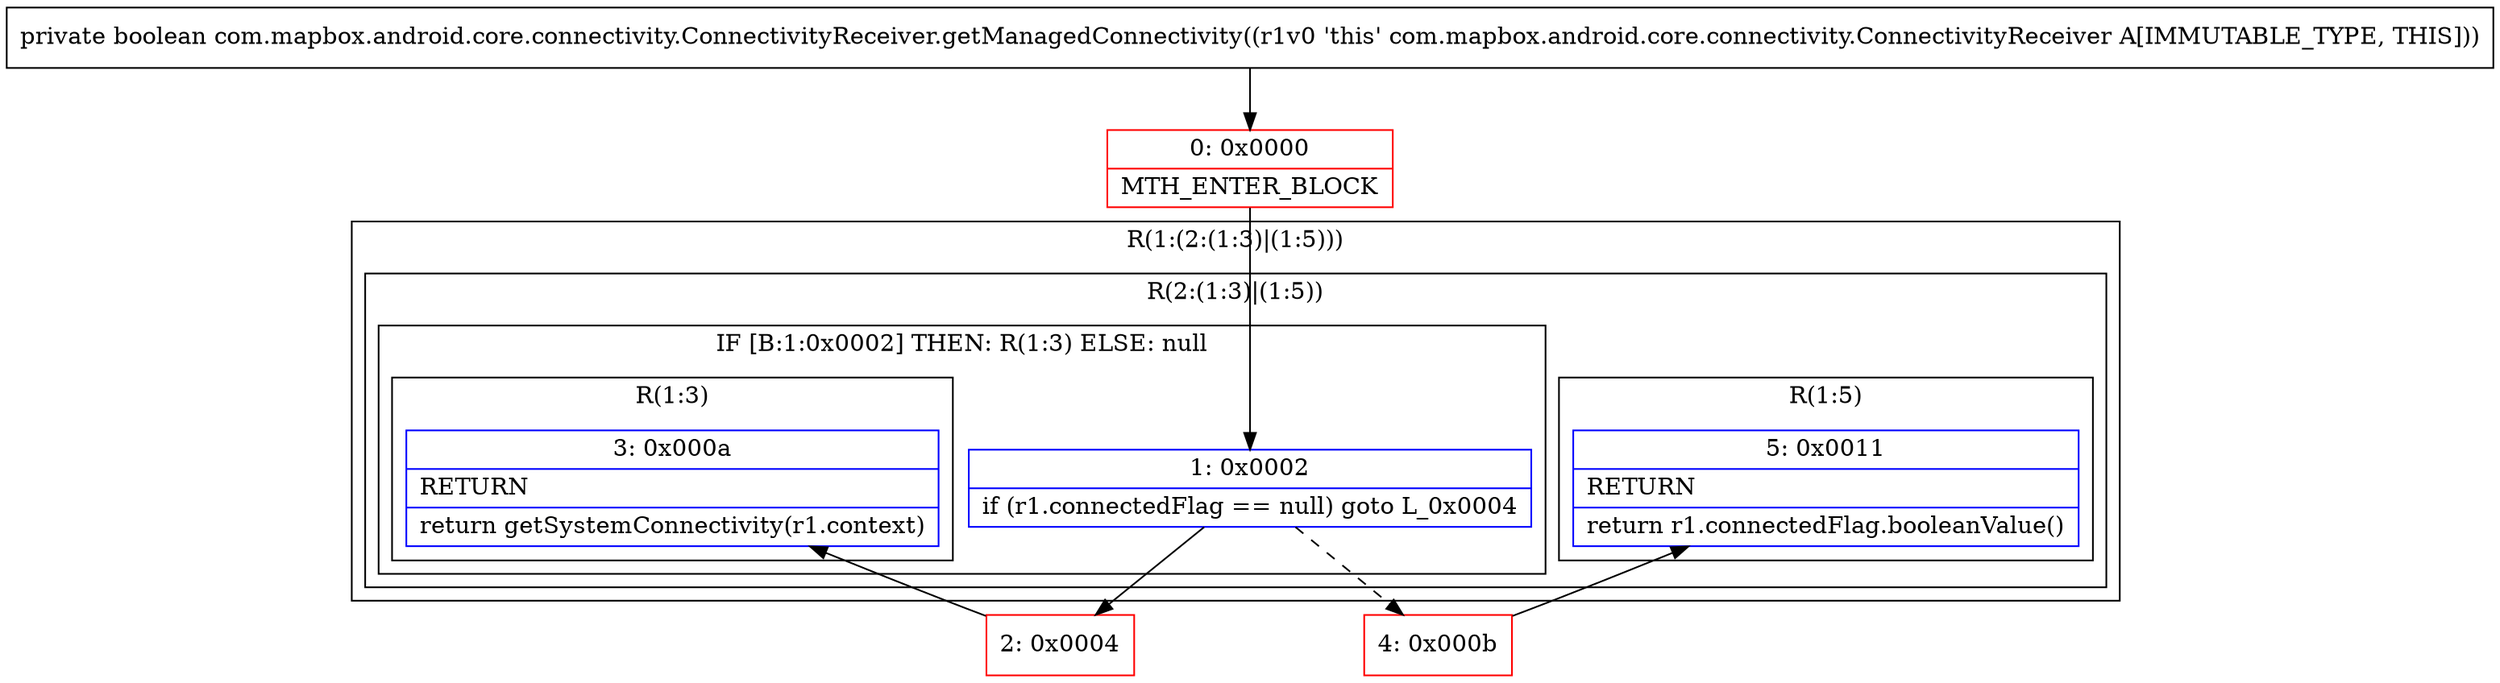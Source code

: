 digraph "CFG forcom.mapbox.android.core.connectivity.ConnectivityReceiver.getManagedConnectivity()Z" {
subgraph cluster_Region_1542327272 {
label = "R(1:(2:(1:3)|(1:5)))";
node [shape=record,color=blue];
subgraph cluster_Region_1348667053 {
label = "R(2:(1:3)|(1:5))";
node [shape=record,color=blue];
subgraph cluster_IfRegion_947517199 {
label = "IF [B:1:0x0002] THEN: R(1:3) ELSE: null";
node [shape=record,color=blue];
Node_1 [shape=record,label="{1\:\ 0x0002|if (r1.connectedFlag == null) goto L_0x0004\l}"];
subgraph cluster_Region_730173977 {
label = "R(1:3)";
node [shape=record,color=blue];
Node_3 [shape=record,label="{3\:\ 0x000a|RETURN\l|return getSystemConnectivity(r1.context)\l}"];
}
}
subgraph cluster_Region_2059722 {
label = "R(1:5)";
node [shape=record,color=blue];
Node_5 [shape=record,label="{5\:\ 0x0011|RETURN\l|return r1.connectedFlag.booleanValue()\l}"];
}
}
}
Node_0 [shape=record,color=red,label="{0\:\ 0x0000|MTH_ENTER_BLOCK\l}"];
Node_2 [shape=record,color=red,label="{2\:\ 0x0004}"];
Node_4 [shape=record,color=red,label="{4\:\ 0x000b}"];
MethodNode[shape=record,label="{private boolean com.mapbox.android.core.connectivity.ConnectivityReceiver.getManagedConnectivity((r1v0 'this' com.mapbox.android.core.connectivity.ConnectivityReceiver A[IMMUTABLE_TYPE, THIS])) }"];
MethodNode -> Node_0;
Node_1 -> Node_2;
Node_1 -> Node_4[style=dashed];
Node_0 -> Node_1;
Node_2 -> Node_3;
Node_4 -> Node_5;
}

